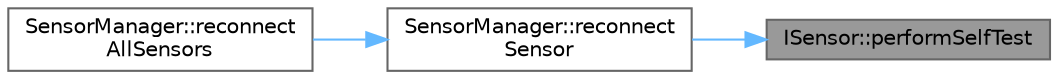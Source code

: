 digraph "ISensor::performSelfTest"
{
 // LATEX_PDF_SIZE
  bgcolor="transparent";
  edge [fontname=Helvetica,fontsize=10,labelfontname=Helvetica,labelfontsize=10];
  node [fontname=Helvetica,fontsize=10,shape=box,height=0.2,width=0.4];
  rankdir="RL";
  Node1 [id="Node000001",label="ISensor::performSelfTest",height=0.2,width=0.4,color="gray40", fillcolor="grey60", style="filled", fontcolor="black",tooltip="Perform sensor self-test."];
  Node1 -> Node2 [id="edge1_Node000001_Node000002",dir="back",color="steelblue1",style="solid",tooltip=" "];
  Node2 [id="Node000002",label="SensorManager::reconnect\lSensor",height=0.2,width=0.4,color="grey40", fillcolor="white", style="filled",URL="$class_sensor_manager.html#af4f3a4f5c5145e75e1c5be0c6dbe6a93",tooltip="Attempt to reconnect a disconnected sensor."];
  Node2 -> Node3 [id="edge2_Node000002_Node000003",dir="back",color="steelblue1",style="solid",tooltip=" "];
  Node3 [id="Node000003",label="SensorManager::reconnect\lAllSensors",height=0.2,width=0.4,color="grey40", fillcolor="white", style="filled",URL="$class_sensor_manager.html#a9eb9913b14ec7baa050e39dffadc16ca",tooltip="Attempt to reconnect all disconnected sensors."];
}
